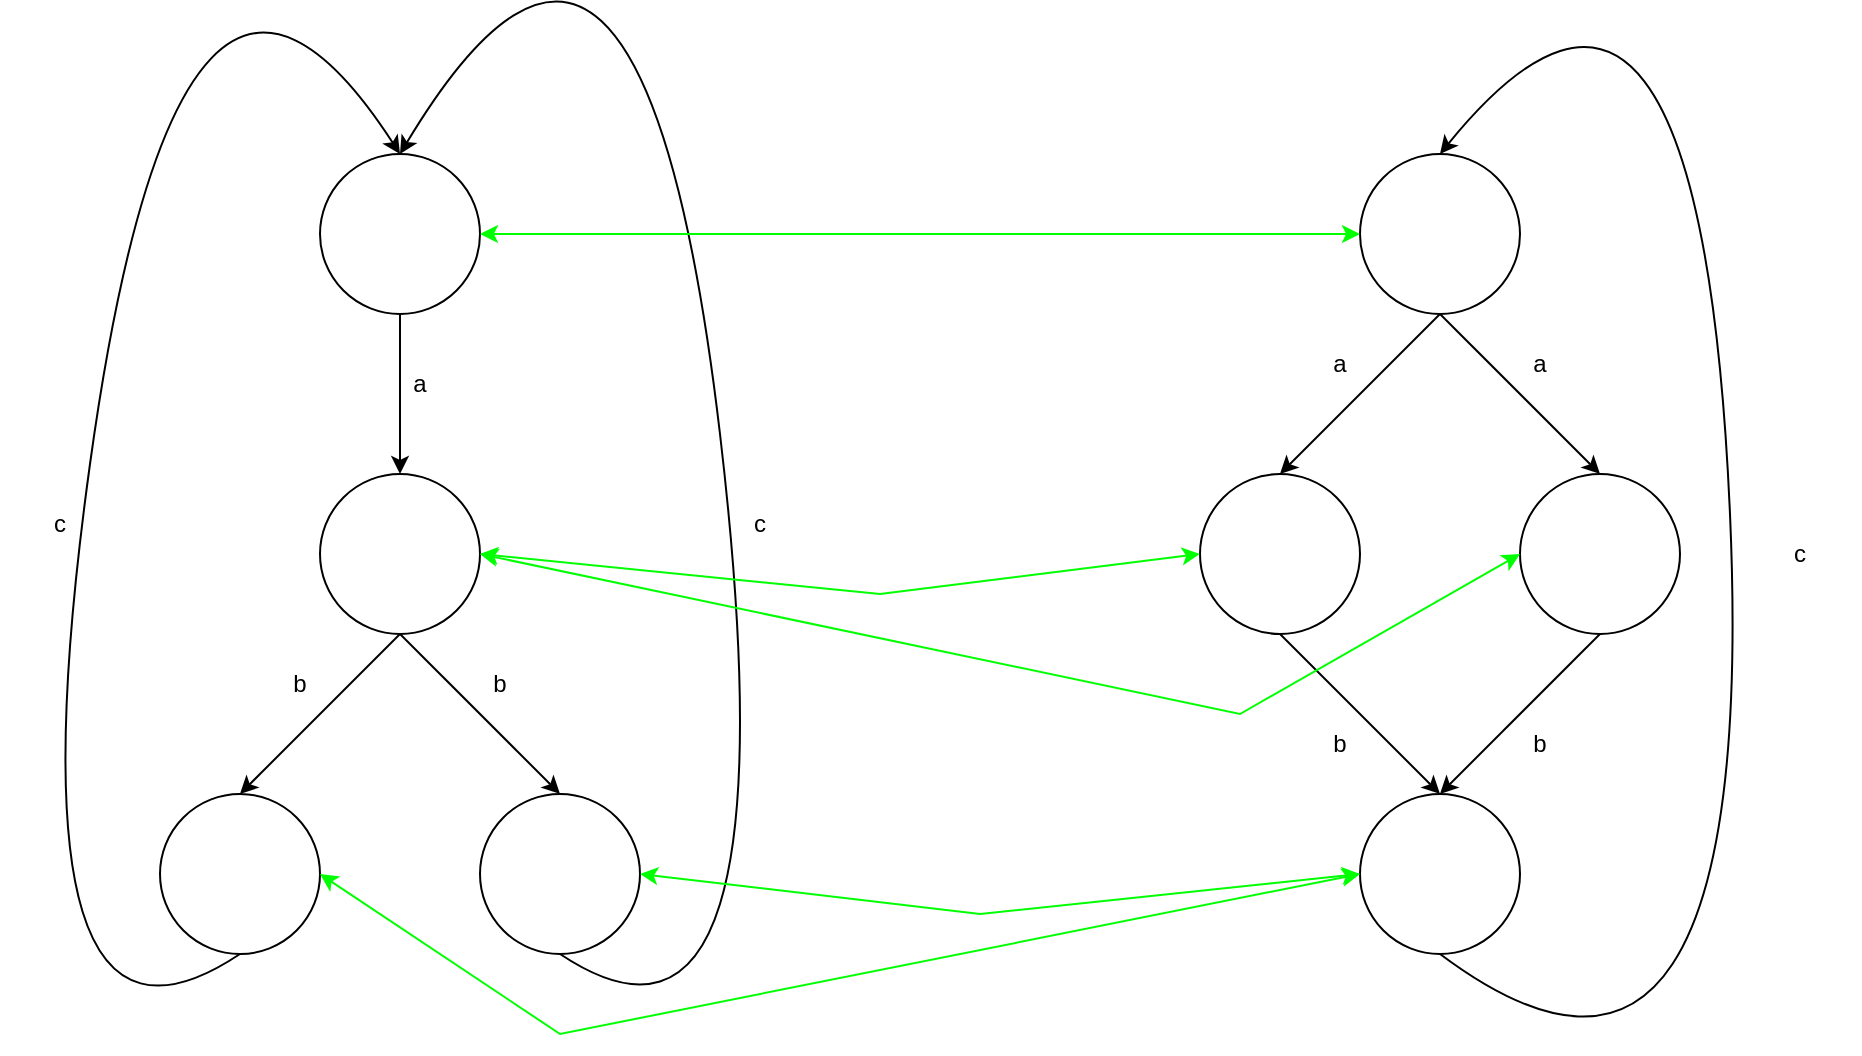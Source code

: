 <mxfile version="17.2.4" type="device"><diagram id="b9hD5AgWiYzll3Ax5xqg" name="Page-1"><mxGraphModel dx="1335" dy="714" grid="1" gridSize="10" guides="1" tooltips="1" connect="1" arrows="1" fold="1" page="1" pageScale="1" pageWidth="850" pageHeight="1100" math="0" shadow="0"><root><mxCell id="0"/><mxCell id="1" parent="0"/><mxCell id="rodJJPVM1_JlNSnLEZUH-1" value="" style="ellipse;whiteSpace=wrap;html=1;aspect=fixed;" vertex="1" parent="1"><mxGeometry x="360" y="80" width="80" height="80" as="geometry"/></mxCell><mxCell id="rodJJPVM1_JlNSnLEZUH-2" value="" style="endArrow=classic;html=1;rounded=0;exitX=0.5;exitY=1;exitDx=0;exitDy=0;" edge="1" parent="1" source="rodJJPVM1_JlNSnLEZUH-1" target="rodJJPVM1_JlNSnLEZUH-3"><mxGeometry width="50" height="50" relative="1" as="geometry"><mxPoint x="400" y="270" as="sourcePoint"/><mxPoint x="450" y="220" as="targetPoint"/></mxGeometry></mxCell><mxCell id="rodJJPVM1_JlNSnLEZUH-3" value="" style="ellipse;whiteSpace=wrap;html=1;aspect=fixed;" vertex="1" parent="1"><mxGeometry x="360" y="240" width="80" height="80" as="geometry"/></mxCell><mxCell id="rodJJPVM1_JlNSnLEZUH-4" value="a" style="text;html=1;strokeColor=none;fillColor=none;align=center;verticalAlign=middle;whiteSpace=wrap;rounded=0;" vertex="1" parent="1"><mxGeometry x="380" y="180" width="60" height="30" as="geometry"/></mxCell><mxCell id="rodJJPVM1_JlNSnLEZUH-5" value="" style="ellipse;whiteSpace=wrap;html=1;aspect=fixed;" vertex="1" parent="1"><mxGeometry x="280" y="400" width="80" height="80" as="geometry"/></mxCell><mxCell id="rodJJPVM1_JlNSnLEZUH-6" value="" style="ellipse;whiteSpace=wrap;html=1;aspect=fixed;" vertex="1" parent="1"><mxGeometry x="440" y="400" width="80" height="80" as="geometry"/></mxCell><mxCell id="rodJJPVM1_JlNSnLEZUH-7" value="" style="endArrow=classic;html=1;rounded=0;exitX=0.5;exitY=1;exitDx=0;exitDy=0;entryX=0.5;entryY=0;entryDx=0;entryDy=0;" edge="1" parent="1" source="rodJJPVM1_JlNSnLEZUH-3" target="rodJJPVM1_JlNSnLEZUH-5"><mxGeometry width="50" height="50" relative="1" as="geometry"><mxPoint x="390" y="380" as="sourcePoint"/><mxPoint x="450" y="340" as="targetPoint"/></mxGeometry></mxCell><mxCell id="rodJJPVM1_JlNSnLEZUH-8" value="" style="endArrow=classic;html=1;rounded=0;exitX=0.5;exitY=1;exitDx=0;exitDy=0;entryX=0.5;entryY=0;entryDx=0;entryDy=0;" edge="1" parent="1" source="rodJJPVM1_JlNSnLEZUH-3" target="rodJJPVM1_JlNSnLEZUH-6"><mxGeometry width="50" height="50" relative="1" as="geometry"><mxPoint x="400" y="390" as="sourcePoint"/><mxPoint x="450" y="340" as="targetPoint"/></mxGeometry></mxCell><mxCell id="rodJJPVM1_JlNSnLEZUH-13" value="" style="curved=1;endArrow=classic;html=1;rounded=0;exitX=0.5;exitY=1;exitDx=0;exitDy=0;entryX=0.5;entryY=0;entryDx=0;entryDy=0;" edge="1" parent="1" source="rodJJPVM1_JlNSnLEZUH-6" target="rodJJPVM1_JlNSnLEZUH-1"><mxGeometry width="50" height="50" relative="1" as="geometry"><mxPoint x="480" y="640" as="sourcePoint"/><mxPoint x="440" y="360" as="targetPoint"/><Array as="points"><mxPoint x="600" y="560"/><mxPoint x="520" y="-120"/></Array></mxGeometry></mxCell><mxCell id="rodJJPVM1_JlNSnLEZUH-14" value="" style="curved=1;endArrow=classic;html=1;rounded=0;exitX=0.5;exitY=1;exitDx=0;exitDy=0;entryX=0.5;entryY=0;entryDx=0;entryDy=0;" edge="1" parent="1" source="rodJJPVM1_JlNSnLEZUH-5" target="rodJJPVM1_JlNSnLEZUH-1"><mxGeometry width="50" height="50" relative="1" as="geometry"><mxPoint x="320" y="640" as="sourcePoint"/><mxPoint x="440" y="310" as="targetPoint"/><Array as="points"><mxPoint x="200" y="560"/><mxPoint x="290" y="-90"/></Array></mxGeometry></mxCell><mxCell id="rodJJPVM1_JlNSnLEZUH-15" value="" style="ellipse;whiteSpace=wrap;html=1;aspect=fixed;" vertex="1" parent="1"><mxGeometry x="880" y="80" width="80" height="80" as="geometry"/></mxCell><mxCell id="rodJJPVM1_JlNSnLEZUH-16" value="" style="ellipse;whiteSpace=wrap;html=1;aspect=fixed;" vertex="1" parent="1"><mxGeometry x="800" y="240" width="80" height="80" as="geometry"/></mxCell><mxCell id="rodJJPVM1_JlNSnLEZUH-17" value="" style="ellipse;whiteSpace=wrap;html=1;aspect=fixed;" vertex="1" parent="1"><mxGeometry x="960" y="240" width="80" height="80" as="geometry"/></mxCell><mxCell id="rodJJPVM1_JlNSnLEZUH-18" value="" style="endArrow=classic;html=1;rounded=0;exitX=0.5;exitY=1;exitDx=0;exitDy=0;entryX=0.5;entryY=0;entryDx=0;entryDy=0;" edge="1" parent="1" source="rodJJPVM1_JlNSnLEZUH-15" target="rodJJPVM1_JlNSnLEZUH-16"><mxGeometry width="50" height="50" relative="1" as="geometry"><mxPoint x="920" y="220" as="sourcePoint"/><mxPoint x="970" y="170" as="targetPoint"/></mxGeometry></mxCell><mxCell id="rodJJPVM1_JlNSnLEZUH-19" value="" style="endArrow=classic;html=1;rounded=0;exitX=0.5;exitY=1;exitDx=0;exitDy=0;entryX=0.5;entryY=0;entryDx=0;entryDy=0;" edge="1" parent="1" source="rodJJPVM1_JlNSnLEZUH-15" target="rodJJPVM1_JlNSnLEZUH-17"><mxGeometry width="50" height="50" relative="1" as="geometry"><mxPoint x="920" y="220" as="sourcePoint"/><mxPoint x="970" y="170" as="targetPoint"/></mxGeometry></mxCell><mxCell id="rodJJPVM1_JlNSnLEZUH-20" value="" style="ellipse;whiteSpace=wrap;html=1;aspect=fixed;" vertex="1" parent="1"><mxGeometry x="880" y="400" width="80" height="80" as="geometry"/></mxCell><mxCell id="rodJJPVM1_JlNSnLEZUH-21" value="" style="endArrow=classic;html=1;rounded=0;exitX=0.5;exitY=1;exitDx=0;exitDy=0;entryX=0.5;entryY=0;entryDx=0;entryDy=0;" edge="1" parent="1" source="rodJJPVM1_JlNSnLEZUH-16" target="rodJJPVM1_JlNSnLEZUH-20"><mxGeometry width="50" height="50" relative="1" as="geometry"><mxPoint x="920" y="490" as="sourcePoint"/><mxPoint x="970" y="440" as="targetPoint"/></mxGeometry></mxCell><mxCell id="rodJJPVM1_JlNSnLEZUH-23" value="" style="endArrow=classic;html=1;rounded=0;exitX=0.5;exitY=1;exitDx=0;exitDy=0;entryX=0.5;entryY=0;entryDx=0;entryDy=0;" edge="1" parent="1" source="rodJJPVM1_JlNSnLEZUH-17" target="rodJJPVM1_JlNSnLEZUH-20"><mxGeometry width="50" height="50" relative="1" as="geometry"><mxPoint x="920" y="490" as="sourcePoint"/><mxPoint x="970" y="440" as="targetPoint"/></mxGeometry></mxCell><mxCell id="rodJJPVM1_JlNSnLEZUH-24" value="" style="curved=1;endArrow=classic;html=1;rounded=0;exitX=0.5;exitY=1;exitDx=0;exitDy=0;entryX=0.5;entryY=0;entryDx=0;entryDy=0;" edge="1" parent="1" source="rodJJPVM1_JlNSnLEZUH-20" target="rodJJPVM1_JlNSnLEZUH-15"><mxGeometry width="50" height="50" relative="1" as="geometry"><mxPoint x="830" y="320" as="sourcePoint"/><mxPoint x="880" y="270" as="targetPoint"/><Array as="points"><mxPoint x="1080" y="600"/><mxPoint x="1050" y="-80"/></Array></mxGeometry></mxCell><mxCell id="rodJJPVM1_JlNSnLEZUH-25" value="a" style="text;html=1;strokeColor=none;fillColor=none;align=center;verticalAlign=middle;whiteSpace=wrap;rounded=0;" vertex="1" parent="1"><mxGeometry x="840" y="170" width="60" height="30" as="geometry"/></mxCell><mxCell id="rodJJPVM1_JlNSnLEZUH-26" value="a" style="text;html=1;strokeColor=none;fillColor=none;align=center;verticalAlign=middle;whiteSpace=wrap;rounded=0;" vertex="1" parent="1"><mxGeometry x="940" y="170" width="60" height="30" as="geometry"/></mxCell><mxCell id="rodJJPVM1_JlNSnLEZUH-27" value="b" style="text;html=1;strokeColor=none;fillColor=none;align=center;verticalAlign=middle;whiteSpace=wrap;rounded=0;" vertex="1" parent="1"><mxGeometry x="840" y="360" width="60" height="30" as="geometry"/></mxCell><mxCell id="rodJJPVM1_JlNSnLEZUH-29" value="b" style="text;html=1;strokeColor=none;fillColor=none;align=center;verticalAlign=middle;whiteSpace=wrap;rounded=0;" vertex="1" parent="1"><mxGeometry x="940" y="360" width="60" height="30" as="geometry"/></mxCell><mxCell id="rodJJPVM1_JlNSnLEZUH-30" value="c" style="text;html=1;strokeColor=none;fillColor=none;align=center;verticalAlign=middle;whiteSpace=wrap;rounded=0;" vertex="1" parent="1"><mxGeometry x="1070" y="265" width="60" height="30" as="geometry"/></mxCell><mxCell id="rodJJPVM1_JlNSnLEZUH-31" value="b" style="text;html=1;strokeColor=none;fillColor=none;align=center;verticalAlign=middle;whiteSpace=wrap;rounded=0;" vertex="1" parent="1"><mxGeometry x="420" y="330" width="60" height="30" as="geometry"/></mxCell><mxCell id="rodJJPVM1_JlNSnLEZUH-32" value="b" style="text;html=1;strokeColor=none;fillColor=none;align=center;verticalAlign=middle;whiteSpace=wrap;rounded=0;" vertex="1" parent="1"><mxGeometry x="320" y="330" width="60" height="30" as="geometry"/></mxCell><mxCell id="rodJJPVM1_JlNSnLEZUH-33" value="c" style="text;html=1;strokeColor=none;fillColor=none;align=center;verticalAlign=middle;whiteSpace=wrap;rounded=0;" vertex="1" parent="1"><mxGeometry x="550" y="250" width="60" height="30" as="geometry"/></mxCell><mxCell id="rodJJPVM1_JlNSnLEZUH-35" value="c" style="text;html=1;strokeColor=none;fillColor=none;align=center;verticalAlign=middle;whiteSpace=wrap;rounded=0;" vertex="1" parent="1"><mxGeometry x="200" y="250" width="60" height="30" as="geometry"/></mxCell><mxCell id="rodJJPVM1_JlNSnLEZUH-36" value="" style="endArrow=classic;startArrow=classic;html=1;rounded=0;exitX=1;exitY=0.5;exitDx=0;exitDy=0;entryX=0;entryY=0.5;entryDx=0;entryDy=0;strokeColor=#00FF00;" edge="1" parent="1" source="rodJJPVM1_JlNSnLEZUH-1" target="rodJJPVM1_JlNSnLEZUH-15"><mxGeometry width="50" height="50" relative="1" as="geometry"><mxPoint x="600" y="400" as="sourcePoint"/><mxPoint x="650" y="350" as="targetPoint"/></mxGeometry></mxCell><mxCell id="rodJJPVM1_JlNSnLEZUH-38" value="" style="endArrow=classic;startArrow=classic;html=1;rounded=0;strokeColor=#00FF00;exitX=1;exitY=0.5;exitDx=0;exitDy=0;entryX=0;entryY=0.5;entryDx=0;entryDy=0;" edge="1" parent="1" source="rodJJPVM1_JlNSnLEZUH-3" target="rodJJPVM1_JlNSnLEZUH-16"><mxGeometry width="50" height="50" relative="1" as="geometry"><mxPoint x="600" y="310" as="sourcePoint"/><mxPoint x="650" y="260" as="targetPoint"/><Array as="points"><mxPoint x="640" y="300"/></Array></mxGeometry></mxCell><mxCell id="rodJJPVM1_JlNSnLEZUH-39" value="" style="endArrow=classic;startArrow=classic;html=1;rounded=0;strokeColor=#00FF00;exitX=1;exitY=0.5;exitDx=0;exitDy=0;entryX=0;entryY=0.5;entryDx=0;entryDy=0;" edge="1" parent="1" source="rodJJPVM1_JlNSnLEZUH-3" target="rodJJPVM1_JlNSnLEZUH-17"><mxGeometry width="50" height="50" relative="1" as="geometry"><mxPoint x="600" y="310" as="sourcePoint"/><mxPoint x="650" y="260" as="targetPoint"/><Array as="points"><mxPoint x="820" y="360"/></Array></mxGeometry></mxCell><mxCell id="rodJJPVM1_JlNSnLEZUH-40" value="" style="endArrow=classic;startArrow=classic;html=1;rounded=0;strokeColor=#00FF00;exitX=1;exitY=0.5;exitDx=0;exitDy=0;entryX=0;entryY=0.5;entryDx=0;entryDy=0;" edge="1" parent="1" source="rodJJPVM1_JlNSnLEZUH-5" target="rodJJPVM1_JlNSnLEZUH-20"><mxGeometry width="50" height="50" relative="1" as="geometry"><mxPoint x="600" y="310" as="sourcePoint"/><mxPoint x="650" y="260" as="targetPoint"/><Array as="points"><mxPoint x="480" y="520"/></Array></mxGeometry></mxCell><mxCell id="rodJJPVM1_JlNSnLEZUH-41" value="" style="endArrow=classic;startArrow=classic;html=1;rounded=0;strokeColor=#00FF00;exitX=1;exitY=0.5;exitDx=0;exitDy=0;entryX=0;entryY=0.5;entryDx=0;entryDy=0;" edge="1" parent="1" source="rodJJPVM1_JlNSnLEZUH-6" target="rodJJPVM1_JlNSnLEZUH-20"><mxGeometry width="50" height="50" relative="1" as="geometry"><mxPoint x="600" y="310" as="sourcePoint"/><mxPoint x="650" y="260" as="targetPoint"/><Array as="points"><mxPoint x="690" y="460"/></Array></mxGeometry></mxCell></root></mxGraphModel></diagram></mxfile>